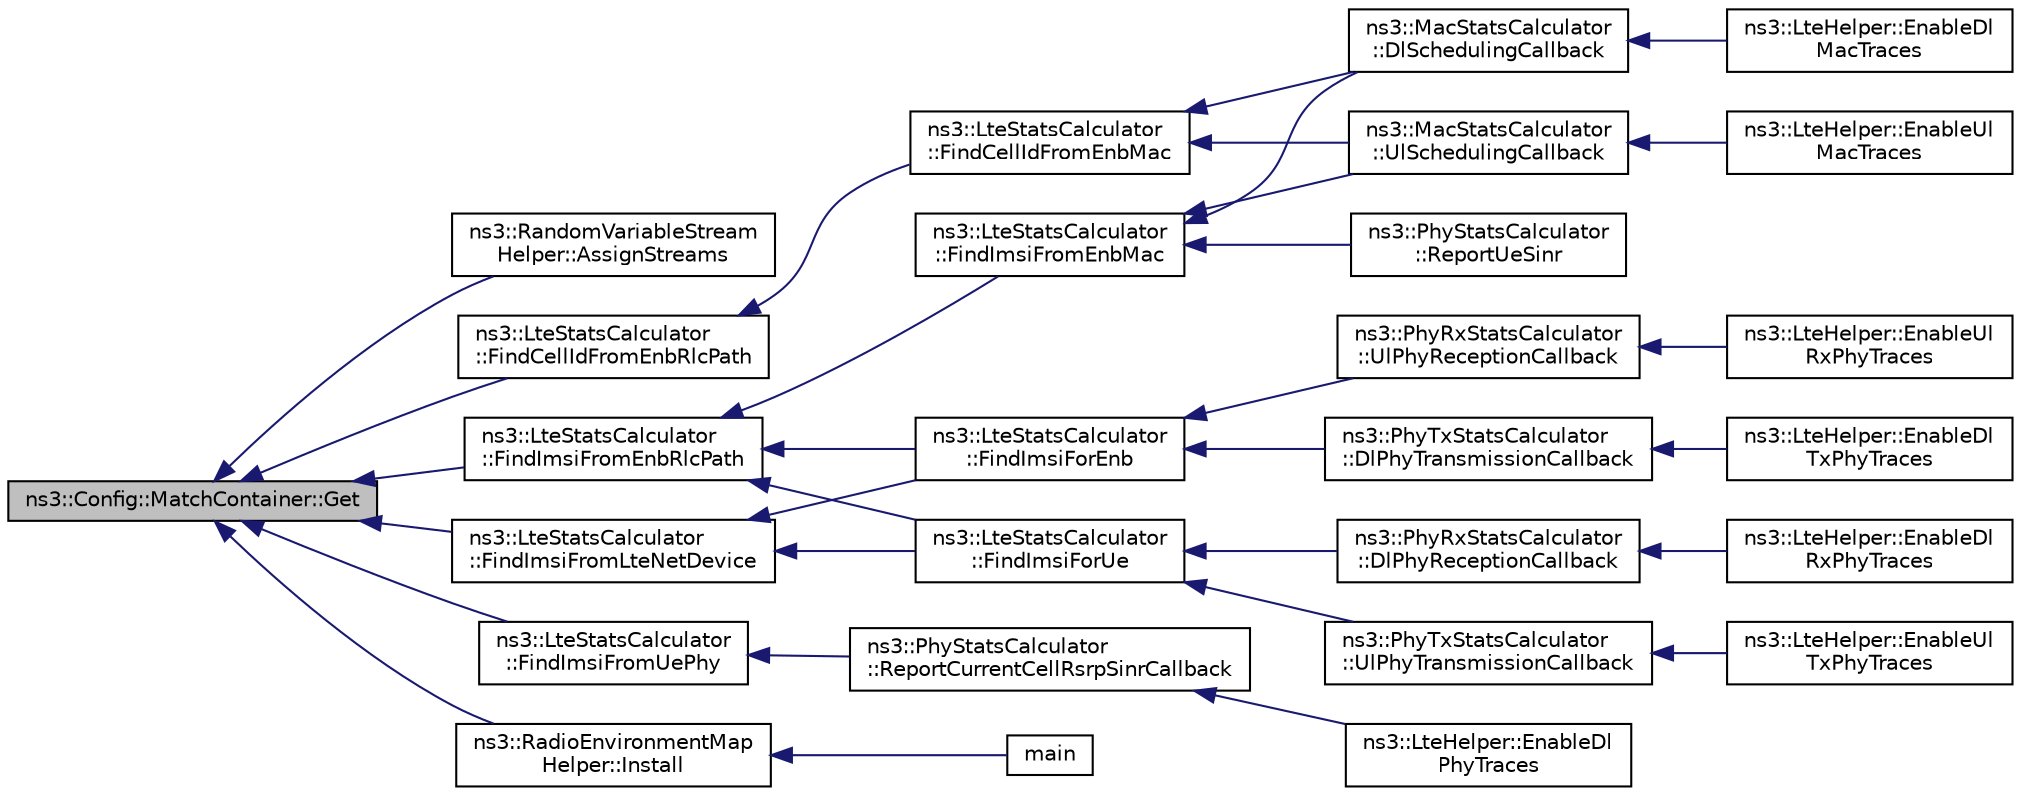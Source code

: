 digraph "ns3::Config::MatchContainer::Get"
{
  edge [fontname="Helvetica",fontsize="10",labelfontname="Helvetica",labelfontsize="10"];
  node [fontname="Helvetica",fontsize="10",shape=record];
  rankdir="LR";
  Node1 [label="ns3::Config::MatchContainer::Get",height=0.2,width=0.4,color="black", fillcolor="grey75", style="filled", fontcolor="black"];
  Node1 -> Node2 [dir="back",color="midnightblue",fontsize="10",style="solid"];
  Node2 [label="ns3::RandomVariableStream\lHelper::AssignStreams",height=0.2,width=0.4,color="black", fillcolor="white", style="filled",URL="$de/d17/classns3_1_1RandomVariableStreamHelper.html#aec2ca1fc9e0321d77f1abd9c56b55cd0"];
  Node1 -> Node3 [dir="back",color="midnightblue",fontsize="10",style="solid"];
  Node3 [label="ns3::LteStatsCalculator\l::FindImsiFromEnbRlcPath",height=0.2,width=0.4,color="black", fillcolor="white", style="filled",URL="$d6/d9c/classns3_1_1LteStatsCalculator.html#a1ed21b0ddc825f8d61a790083d098a76"];
  Node3 -> Node4 [dir="back",color="midnightblue",fontsize="10",style="solid"];
  Node4 [label="ns3::LteStatsCalculator\l::FindImsiFromEnbMac",height=0.2,width=0.4,color="black", fillcolor="white", style="filled",URL="$d6/d9c/classns3_1_1LteStatsCalculator.html#a9cad885eb21450cedca3f94d6cf191d8"];
  Node4 -> Node5 [dir="back",color="midnightblue",fontsize="10",style="solid"];
  Node5 [label="ns3::MacStatsCalculator\l::DlSchedulingCallback",height=0.2,width=0.4,color="black", fillcolor="white", style="filled",URL="$dc/da6/classns3_1_1MacStatsCalculator.html#a0be474ae585c5669b37a33a0584e68ab"];
  Node5 -> Node6 [dir="back",color="midnightblue",fontsize="10",style="solid"];
  Node6 [label="ns3::LteHelper::EnableDl\lMacTraces",height=0.2,width=0.4,color="black", fillcolor="white", style="filled",URL="$d6/d63/classns3_1_1LteHelper.html#aca02df5d8852bf9721b1541707dcd84f"];
  Node4 -> Node7 [dir="back",color="midnightblue",fontsize="10",style="solid"];
  Node7 [label="ns3::MacStatsCalculator\l::UlSchedulingCallback",height=0.2,width=0.4,color="black", fillcolor="white", style="filled",URL="$dc/da6/classns3_1_1MacStatsCalculator.html#aeb1afcd5f47a1df9d1764f80ea9926d6"];
  Node7 -> Node8 [dir="back",color="midnightblue",fontsize="10",style="solid"];
  Node8 [label="ns3::LteHelper::EnableUl\lMacTraces",height=0.2,width=0.4,color="black", fillcolor="white", style="filled",URL="$d6/d63/classns3_1_1LteHelper.html#ad6d528e87c4f4089fc2679f31b2c90ff"];
  Node4 -> Node9 [dir="back",color="midnightblue",fontsize="10",style="solid"];
  Node9 [label="ns3::PhyStatsCalculator\l::ReportUeSinr",height=0.2,width=0.4,color="black", fillcolor="white", style="filled",URL="$de/d00/classns3_1_1PhyStatsCalculator.html#a42a54459bcfaeffa2ab9702e11c2688a"];
  Node3 -> Node10 [dir="back",color="midnightblue",fontsize="10",style="solid"];
  Node10 [label="ns3::LteStatsCalculator\l::FindImsiForEnb",height=0.2,width=0.4,color="black", fillcolor="white", style="filled",URL="$d6/d9c/classns3_1_1LteStatsCalculator.html#af6ffb642f9ef86076a53331e7aefdcb0"];
  Node10 -> Node11 [dir="back",color="midnightblue",fontsize="10",style="solid"];
  Node11 [label="ns3::PhyRxStatsCalculator\l::UlPhyReceptionCallback",height=0.2,width=0.4,color="black", fillcolor="white", style="filled",URL="$d9/dcf/classns3_1_1PhyRxStatsCalculator.html#a5a0293d4f51c4ed30d8b561763546d73"];
  Node11 -> Node12 [dir="back",color="midnightblue",fontsize="10",style="solid"];
  Node12 [label="ns3::LteHelper::EnableUl\lRxPhyTraces",height=0.2,width=0.4,color="black", fillcolor="white", style="filled",URL="$d6/d63/classns3_1_1LteHelper.html#ab7c507ee3d1bdd916b0250b974751cef"];
  Node10 -> Node13 [dir="back",color="midnightblue",fontsize="10",style="solid"];
  Node13 [label="ns3::PhyTxStatsCalculator\l::DlPhyTransmissionCallback",height=0.2,width=0.4,color="black", fillcolor="white", style="filled",URL="$d7/d44/classns3_1_1PhyTxStatsCalculator.html#a47ca61609fac1d4b1d4a448e4abd0112"];
  Node13 -> Node14 [dir="back",color="midnightblue",fontsize="10",style="solid"];
  Node14 [label="ns3::LteHelper::EnableDl\lTxPhyTraces",height=0.2,width=0.4,color="black", fillcolor="white", style="filled",URL="$d6/d63/classns3_1_1LteHelper.html#afa42502e6f341da865811bf3cd5ef88b"];
  Node3 -> Node15 [dir="back",color="midnightblue",fontsize="10",style="solid"];
  Node15 [label="ns3::LteStatsCalculator\l::FindImsiForUe",height=0.2,width=0.4,color="black", fillcolor="white", style="filled",URL="$d6/d9c/classns3_1_1LteStatsCalculator.html#a1f46711b06f346117df8f77bcd4483a4"];
  Node15 -> Node16 [dir="back",color="midnightblue",fontsize="10",style="solid"];
  Node16 [label="ns3::PhyRxStatsCalculator\l::DlPhyReceptionCallback",height=0.2,width=0.4,color="black", fillcolor="white", style="filled",URL="$d9/dcf/classns3_1_1PhyRxStatsCalculator.html#acc451f528606482ad711733f4d4c2e18"];
  Node16 -> Node17 [dir="back",color="midnightblue",fontsize="10",style="solid"];
  Node17 [label="ns3::LteHelper::EnableDl\lRxPhyTraces",height=0.2,width=0.4,color="black", fillcolor="white", style="filled",URL="$d6/d63/classns3_1_1LteHelper.html#add3b1208816547494f766ba3564a2ca9"];
  Node15 -> Node18 [dir="back",color="midnightblue",fontsize="10",style="solid"];
  Node18 [label="ns3::PhyTxStatsCalculator\l::UlPhyTransmissionCallback",height=0.2,width=0.4,color="black", fillcolor="white", style="filled",URL="$d7/d44/classns3_1_1PhyTxStatsCalculator.html#aef569e43f00277d362b150e78e6828ae"];
  Node18 -> Node19 [dir="back",color="midnightblue",fontsize="10",style="solid"];
  Node19 [label="ns3::LteHelper::EnableUl\lTxPhyTraces",height=0.2,width=0.4,color="black", fillcolor="white", style="filled",URL="$d6/d63/classns3_1_1LteHelper.html#a2c414741c73a9dd125fe2a7b3a63ad3a"];
  Node1 -> Node20 [dir="back",color="midnightblue",fontsize="10",style="solid"];
  Node20 [label="ns3::LteStatsCalculator\l::FindImsiFromUePhy",height=0.2,width=0.4,color="black", fillcolor="white", style="filled",URL="$d6/d9c/classns3_1_1LteStatsCalculator.html#a3b6ba2cfd900be948241a4838fb6a609"];
  Node20 -> Node21 [dir="back",color="midnightblue",fontsize="10",style="solid"];
  Node21 [label="ns3::PhyStatsCalculator\l::ReportCurrentCellRsrpSinrCallback",height=0.2,width=0.4,color="black", fillcolor="white", style="filled",URL="$de/d00/classns3_1_1PhyStatsCalculator.html#a8a4742442edf9989f4ec2a68563c5706"];
  Node21 -> Node22 [dir="back",color="midnightblue",fontsize="10",style="solid"];
  Node22 [label="ns3::LteHelper::EnableDl\lPhyTraces",height=0.2,width=0.4,color="black", fillcolor="white", style="filled",URL="$d6/d63/classns3_1_1LteHelper.html#a91567fa5345ff8d69ab03f45042ba74d"];
  Node1 -> Node23 [dir="back",color="midnightblue",fontsize="10",style="solid"];
  Node23 [label="ns3::LteStatsCalculator\l::FindImsiFromLteNetDevice",height=0.2,width=0.4,color="black", fillcolor="white", style="filled",URL="$d6/d9c/classns3_1_1LteStatsCalculator.html#a85843b5cea26f922818c1e3374a08e18"];
  Node23 -> Node10 [dir="back",color="midnightblue",fontsize="10",style="solid"];
  Node23 -> Node15 [dir="back",color="midnightblue",fontsize="10",style="solid"];
  Node1 -> Node24 [dir="back",color="midnightblue",fontsize="10",style="solid"];
  Node24 [label="ns3::LteStatsCalculator\l::FindCellIdFromEnbRlcPath",height=0.2,width=0.4,color="black", fillcolor="white", style="filled",URL="$d6/d9c/classns3_1_1LteStatsCalculator.html#a5d4f64c0c48a8d0a841f0b889a11af2a"];
  Node24 -> Node25 [dir="back",color="midnightblue",fontsize="10",style="solid"];
  Node25 [label="ns3::LteStatsCalculator\l::FindCellIdFromEnbMac",height=0.2,width=0.4,color="black", fillcolor="white", style="filled",URL="$d6/d9c/classns3_1_1LteStatsCalculator.html#a87a9bc9d89913c21ef67854abeaf2dd3"];
  Node25 -> Node5 [dir="back",color="midnightblue",fontsize="10",style="solid"];
  Node25 -> Node7 [dir="back",color="midnightblue",fontsize="10",style="solid"];
  Node1 -> Node26 [dir="back",color="midnightblue",fontsize="10",style="solid"];
  Node26 [label="ns3::RadioEnvironmentMap\lHelper::Install",height=0.2,width=0.4,color="black", fillcolor="white", style="filled",URL="$de/d0e/classns3_1_1RadioEnvironmentMapHelper.html#a0b15c982ea80037f9409d73654b48548"];
  Node26 -> Node27 [dir="back",color="midnightblue",fontsize="10",style="solid"];
  Node27 [label="main",height=0.2,width=0.4,color="black", fillcolor="white", style="filled",URL="$d9/d7b/lena-distributed-ffr_8cc.html#a0ddf1224851353fc92bfbff6f499fa97"];
}
